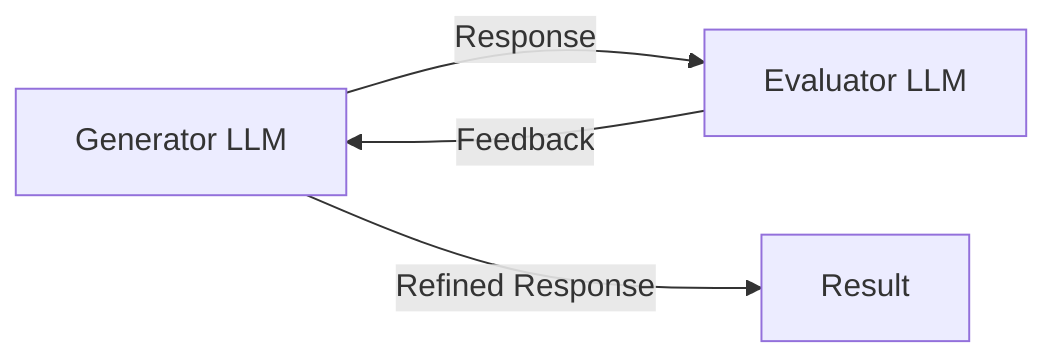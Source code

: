graph LR
    A[Generator LLM] -->|Response| B[Evaluator LLM]
    B -->|Feedback| A
    A -->|Refined Response| C[Result]